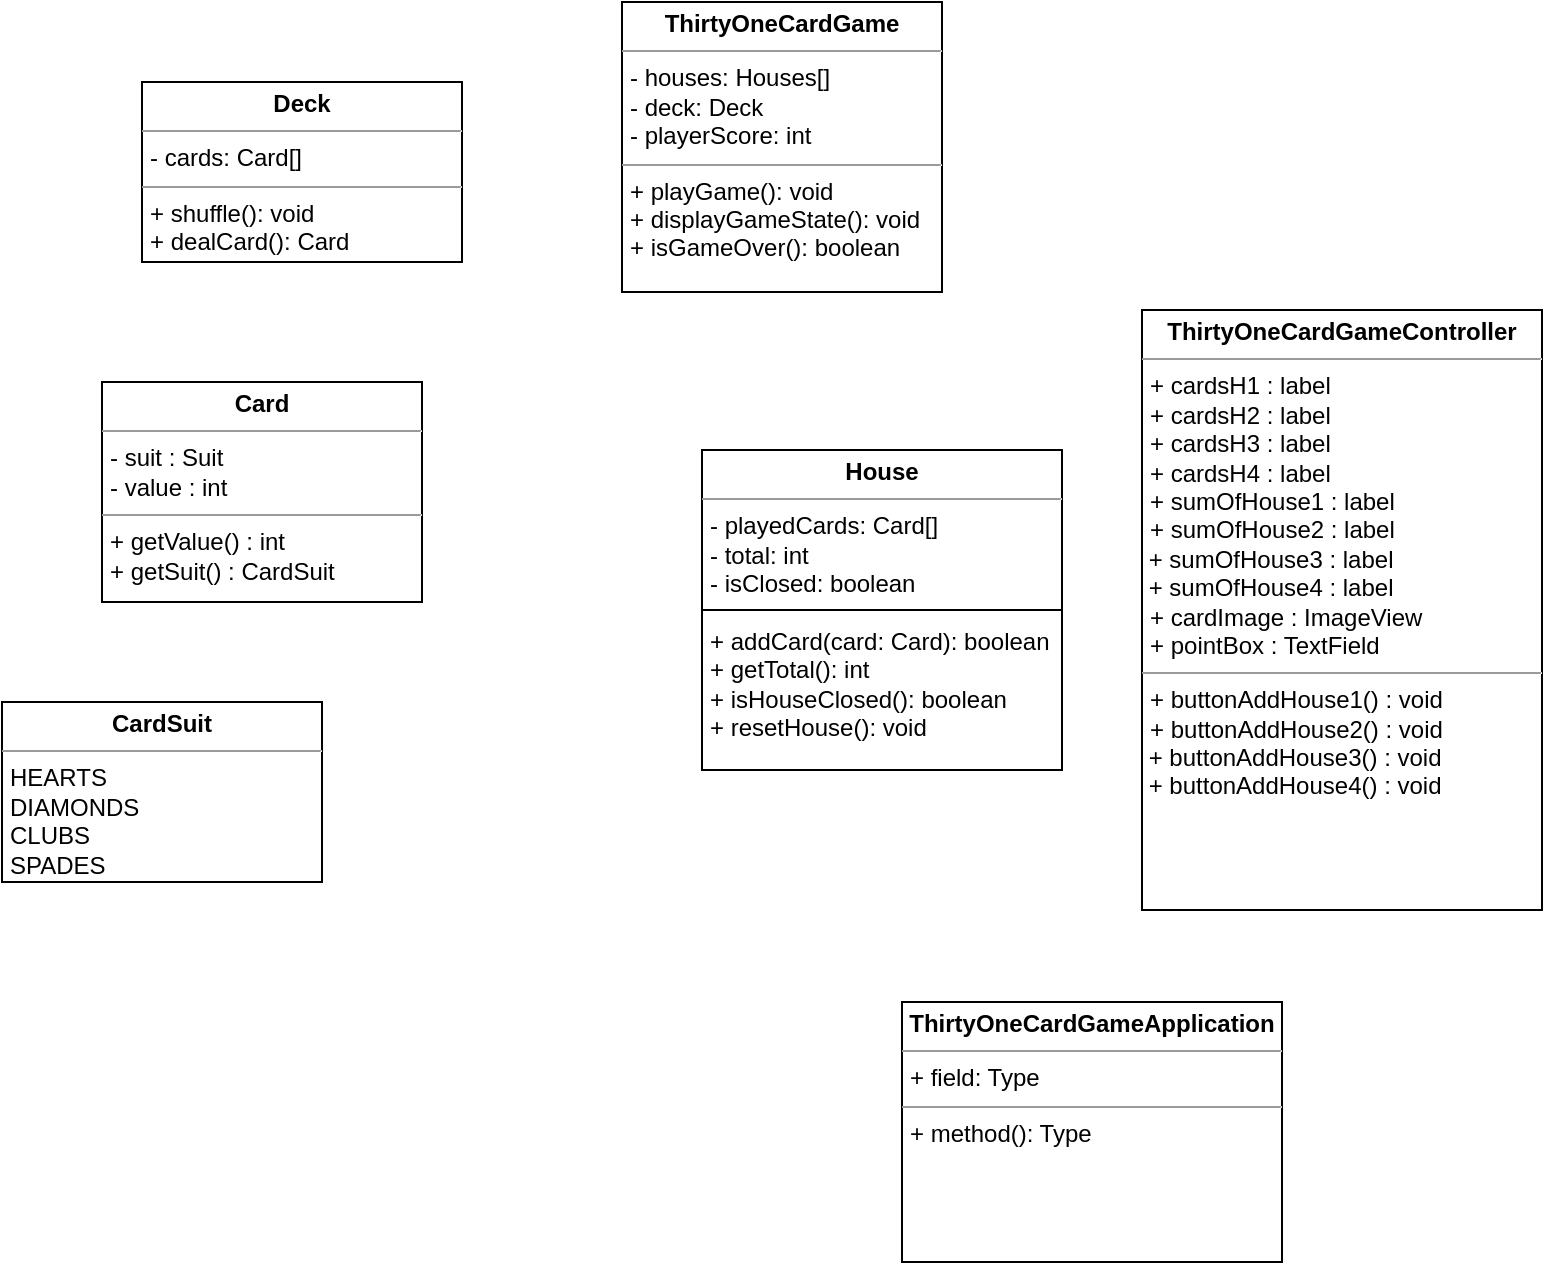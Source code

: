 <mxfile version="21.3.6" type="device">
  <diagram name="Σελίδα-1" id="A4azC9Wo4igHMcO6U7by">
    <mxGraphModel dx="1818" dy="897" grid="1" gridSize="10" guides="1" tooltips="1" connect="1" arrows="1" fold="1" page="1" pageScale="1" pageWidth="827" pageHeight="1169" math="0" shadow="0">
      <root>
        <mxCell id="0" />
        <mxCell id="1" parent="0" />
        <mxCell id="mpeZcMcyJuDYGSK2Ppig-25" value="&lt;p style=&quot;margin:0px;margin-top:4px;text-align:center;&quot;&gt;&lt;b&gt;Card&lt;/b&gt;&lt;/p&gt;&lt;hr size=&quot;1&quot;&gt;&lt;p style=&quot;margin:0px;margin-left:4px;&quot;&gt;- suit : Suit&lt;/p&gt;&lt;p style=&quot;margin:0px;margin-left:4px;&quot;&gt;- value : int&lt;/p&gt;&lt;hr size=&quot;1&quot;&gt;&lt;p style=&quot;margin:0px;margin-left:4px;&quot;&gt;+ getValue() : int&lt;/p&gt;&lt;p style=&quot;margin:0px;margin-left:4px;&quot;&gt;+ getSuit() : CardSuit&lt;/p&gt;&lt;p style=&quot;margin:0px;margin-left:4px;&quot;&gt;&lt;br&gt;&lt;/p&gt;&lt;p style=&quot;margin:0px;margin-left:4px;&quot;&gt;&lt;br&gt;&lt;/p&gt;" style="verticalAlign=top;align=left;overflow=fill;fontSize=12;fontFamily=Helvetica;html=1;whiteSpace=wrap;" vertex="1" parent="1">
          <mxGeometry x="100" y="450" width="160" height="110" as="geometry" />
        </mxCell>
        <mxCell id="mpeZcMcyJuDYGSK2Ppig-26" value="&lt;p style=&quot;margin:0px;margin-top:4px;text-align:center;&quot;&gt;&lt;b&gt;CardSuit&lt;/b&gt;&lt;/p&gt;&lt;hr size=&quot;1&quot;&gt;&lt;p style=&quot;margin:0px;margin-left:4px;&quot;&gt;&lt;/p&gt;&lt;p style=&quot;margin:0px;margin-left:4px;&quot;&gt;HEARTS&lt;/p&gt;&lt;p style=&quot;margin:0px;margin-left:4px;&quot;&gt;DIAMONDS&lt;/p&gt;&lt;p style=&quot;margin:0px;margin-left:4px;&quot;&gt;CLUBS&lt;/p&gt;&lt;p style=&quot;margin:0px;margin-left:4px;&quot;&gt;SPADES&lt;/p&gt;" style="verticalAlign=top;align=left;overflow=fill;fontSize=12;fontFamily=Helvetica;html=1;whiteSpace=wrap;" vertex="1" parent="1">
          <mxGeometry x="50" y="610" width="160" height="90" as="geometry" />
        </mxCell>
        <mxCell id="mpeZcMcyJuDYGSK2Ppig-27" value="&lt;p style=&quot;margin:0px;margin-top:4px;text-align:center;&quot;&gt;&lt;b&gt;Deck&lt;/b&gt;&lt;/p&gt;&lt;hr size=&quot;1&quot;&gt;&lt;p style=&quot;margin:0px;margin-left:4px;&quot;&gt;- cards: Card[]&lt;/p&gt;&lt;hr size=&quot;1&quot;&gt;&lt;p style=&quot;margin:0px;margin-left:4px;&quot;&gt;+ shuffle(): void&lt;/p&gt;&lt;p style=&quot;margin:0px;margin-left:4px;&quot;&gt;+ dealCard(): Card&lt;/p&gt;" style="verticalAlign=top;align=left;overflow=fill;fontSize=12;fontFamily=Helvetica;html=1;whiteSpace=wrap;" vertex="1" parent="1">
          <mxGeometry x="120" y="300" width="160" height="90" as="geometry" />
        </mxCell>
        <mxCell id="mpeZcMcyJuDYGSK2Ppig-29" value="&lt;p style=&quot;margin:0px;margin-top:4px;text-align:center;&quot;&gt;&lt;b&gt;House&lt;/b&gt;&lt;/p&gt;&lt;hr size=&quot;1&quot;&gt;&lt;p style=&quot;margin:0px;margin-left:4px;&quot;&gt;- playedCards: Card[]&lt;/p&gt;&lt;p style=&quot;margin:0px;margin-left:4px;&quot;&gt;- total: int&lt;/p&gt;&lt;p style=&quot;margin:0px;margin-left:4px;&quot;&gt;- isClosed: boolean&lt;/p&gt;&lt;p style=&quot;margin:0px;margin-left:4px;&quot;&gt;&lt;br&gt;&lt;/p&gt;&lt;p style=&quot;margin:0px;margin-left:4px;&quot;&gt;+ addCard(card: Card): boolean&lt;/p&gt;&lt;p style=&quot;margin:0px;margin-left:4px;&quot;&gt;+ getTotal(): int&lt;/p&gt;&lt;p style=&quot;margin:0px;margin-left:4px;&quot;&gt;+ isHouseClosed(): boolean&lt;/p&gt;&lt;p style=&quot;margin:0px;margin-left:4px;&quot;&gt;+ resetHouse(): void&lt;/p&gt;" style="verticalAlign=top;align=left;overflow=fill;fontSize=12;fontFamily=Helvetica;html=1;whiteSpace=wrap;" vertex="1" parent="1">
          <mxGeometry x="400" y="484" width="180" height="160" as="geometry" />
        </mxCell>
        <mxCell id="mpeZcMcyJuDYGSK2Ppig-31" value="" style="line;strokeWidth=1;fillColor=none;align=left;verticalAlign=middle;spacingTop=-1;spacingLeft=3;spacingRight=3;rotatable=0;labelPosition=right;points=[];portConstraint=eastwest;strokeColor=inherit;" vertex="1" parent="1">
          <mxGeometry x="400" y="560" width="180" height="8" as="geometry" />
        </mxCell>
        <mxCell id="mpeZcMcyJuDYGSK2Ppig-35" value="&lt;p style=&quot;margin:0px;margin-top:4px;text-align:center;&quot;&gt;&lt;b&gt;ThirtyOneCardGame&lt;/b&gt;&lt;/p&gt;&lt;hr size=&quot;1&quot;&gt;&lt;p style=&quot;margin:0px;margin-left:4px;&quot;&gt;- houses: Houses[]&lt;/p&gt;&lt;p style=&quot;margin:0px;margin-left:4px;&quot;&gt;- deck: Deck&lt;/p&gt;&lt;p style=&quot;margin:0px;margin-left:4px;&quot;&gt;- playerScore: int&lt;/p&gt;&lt;hr size=&quot;1&quot;&gt;&lt;p style=&quot;margin:0px;margin-left:4px;&quot;&gt;+ playGame(): void&lt;/p&gt;&lt;p style=&quot;margin:0px;margin-left:4px;&quot;&gt;+ displayGameState(): void&lt;/p&gt;&lt;p style=&quot;margin:0px;margin-left:4px;&quot;&gt;+ isGameOver(): boolean&lt;/p&gt;" style="verticalAlign=top;align=left;overflow=fill;fontSize=12;fontFamily=Helvetica;html=1;whiteSpace=wrap;" vertex="1" parent="1">
          <mxGeometry x="360" y="260" width="160" height="145" as="geometry" />
        </mxCell>
        <mxCell id="mpeZcMcyJuDYGSK2Ppig-37" value="&lt;p style=&quot;margin:0px;margin-top:4px;text-align:center;&quot;&gt;&lt;b style=&quot;border-color: var(--border-color);&quot;&gt;ThirtyOneCardGameController&lt;/b&gt;&lt;br&gt;&lt;/p&gt;&lt;hr size=&quot;1&quot;&gt;&lt;p style=&quot;margin:0px;margin-left:4px;&quot;&gt;+ cardsH1 : label&lt;/p&gt;&lt;p style=&quot;margin:0px;margin-left:4px;&quot;&gt;+ cardsH2 : label&lt;/p&gt;&lt;p style=&quot;margin:0px;margin-left:4px;&quot;&gt;+ cardsH3 : label&lt;br&gt;&lt;/p&gt;&lt;p style=&quot;margin:0px;margin-left:4px;&quot;&gt;+ cardsH4 : label&lt;br&gt;&lt;/p&gt;&lt;p style=&quot;margin:0px;margin-left:4px;&quot;&gt;+ sumOfHouse1 : label&lt;br&gt;&lt;/p&gt;&lt;p style=&quot;margin:0px;margin-left:4px;&quot;&gt;+ sumOfHouse2 : label&amp;nbsp;&amp;nbsp;&lt;/p&gt;&amp;nbsp;+ sumOfHouse3&amp;nbsp;: label&lt;br&gt;&amp;nbsp;+ sumOfHouse4 : label&lt;br&gt;&lt;p style=&quot;margin:0px;margin-left:4px;&quot;&gt;+ cardImage : ImageView&lt;br&gt;&lt;/p&gt;&lt;p style=&quot;margin:0px;margin-left:4px;&quot;&gt;+ pointBox : TextField&lt;/p&gt;&lt;hr size=&quot;1&quot;&gt;&lt;p style=&quot;margin:0px;margin-left:4px;&quot;&gt;+&amp;nbsp;buttonAddHouse1&lt;span style=&quot;background-color: initial;&quot;&gt;() : void&lt;/span&gt;&lt;/p&gt;&lt;p style=&quot;margin:0px;margin-left:4px;&quot;&gt;&lt;span style=&quot;background-color: initial;&quot;&gt;+&amp;nbsp;&lt;/span&gt;buttonAddHouse2() : void&lt;/p&gt;&amp;nbsp;+ buttonAddHouse3() : void&lt;br&gt;&amp;nbsp;+ buttonAddHouse4() : void" style="verticalAlign=top;align=left;overflow=fill;fontSize=12;fontFamily=Helvetica;html=1;whiteSpace=wrap;" vertex="1" parent="1">
          <mxGeometry x="620" y="414" width="200" height="300" as="geometry" />
        </mxCell>
        <mxCell id="mpeZcMcyJuDYGSK2Ppig-38" value="&lt;p style=&quot;margin:0px;margin-top:4px;text-align:center;&quot;&gt;&lt;b style=&quot;border-color: var(--border-color);&quot;&gt;ThirtyOneCardGameApplication&lt;/b&gt;&lt;br&gt;&lt;/p&gt;&lt;hr size=&quot;1&quot;&gt;&lt;p style=&quot;margin:0px;margin-left:4px;&quot;&gt;+ field: Type&lt;/p&gt;&lt;hr size=&quot;1&quot;&gt;&lt;p style=&quot;margin:0px;margin-left:4px;&quot;&gt;+ method(): Type&lt;/p&gt;" style="verticalAlign=top;align=left;overflow=fill;fontSize=12;fontFamily=Helvetica;html=1;whiteSpace=wrap;" vertex="1" parent="1">
          <mxGeometry x="500" y="760" width="190" height="130" as="geometry" />
        </mxCell>
      </root>
    </mxGraphModel>
  </diagram>
</mxfile>
